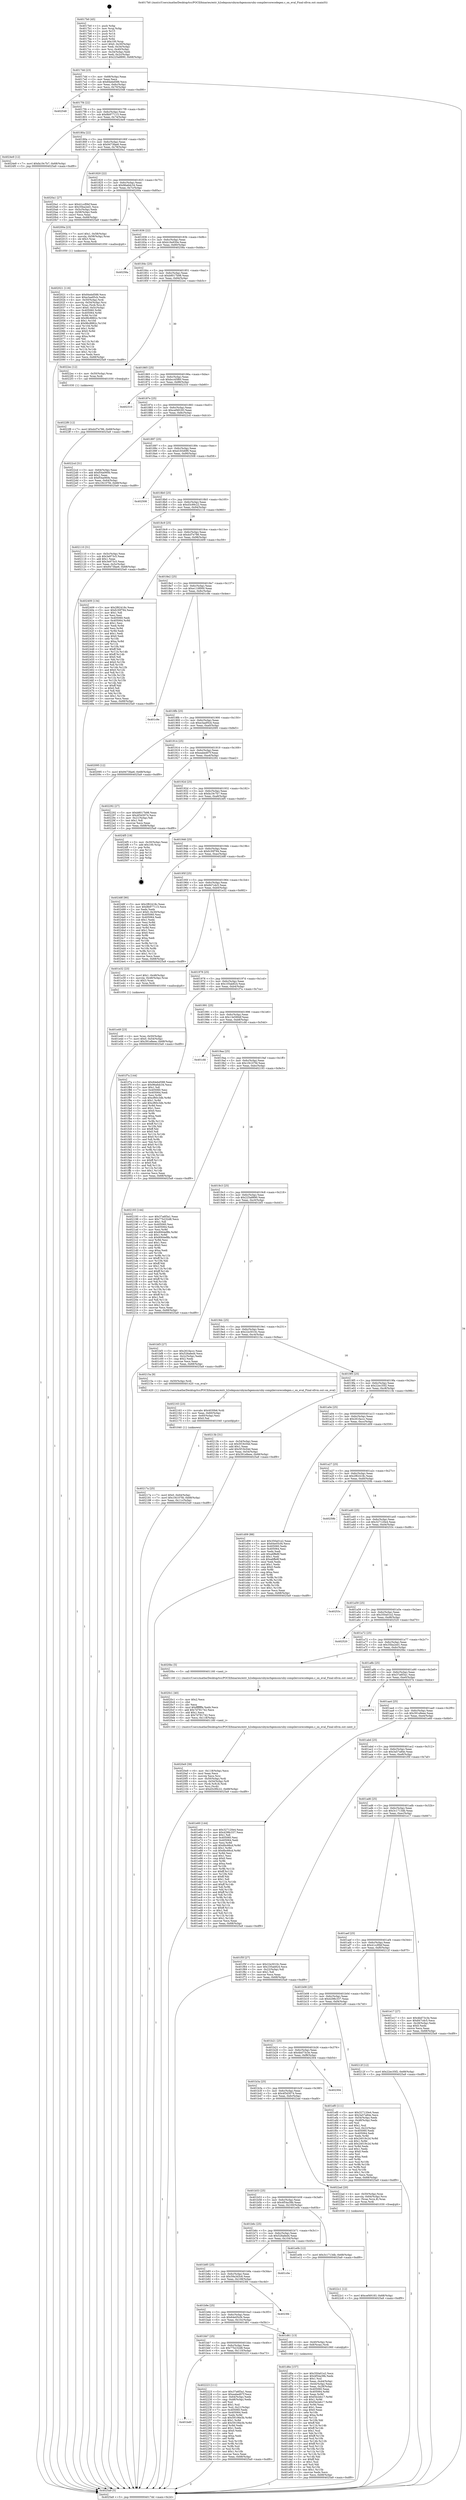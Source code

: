 digraph "0x4017b0" {
  label = "0x4017b0 (/mnt/c/Users/mathe/Desktop/tcc/POCII/binaries/extr_h2odepsmrubymrbgemsmruby-compilercorecodegen.c_on_eval_Final-ollvm.out::main(0))"
  labelloc = "t"
  node[shape=record]

  Entry [label="",width=0.3,height=0.3,shape=circle,fillcolor=black,style=filled]
  "0x4017dd" [label="{
     0x4017dd [23]\l
     | [instrs]\l
     &nbsp;&nbsp;0x4017dd \<+3\>: mov -0x68(%rbp),%eax\l
     &nbsp;&nbsp;0x4017e0 \<+2\>: mov %eax,%ecx\l
     &nbsp;&nbsp;0x4017e2 \<+6\>: sub $0x84ebd588,%ecx\l
     &nbsp;&nbsp;0x4017e8 \<+3\>: mov %eax,-0x6c(%rbp)\l
     &nbsp;&nbsp;0x4017eb \<+3\>: mov %ecx,-0x70(%rbp)\l
     &nbsp;&nbsp;0x4017ee \<+6\>: je 0000000000402548 \<main+0xd98\>\l
  }"]
  "0x402548" [label="{
     0x402548\l
  }", style=dashed]
  "0x4017f4" [label="{
     0x4017f4 [22]\l
     | [instrs]\l
     &nbsp;&nbsp;0x4017f4 \<+5\>: jmp 00000000004017f9 \<main+0x49\>\l
     &nbsp;&nbsp;0x4017f9 \<+3\>: mov -0x6c(%rbp),%eax\l
     &nbsp;&nbsp;0x4017fc \<+5\>: sub $0x8b977115,%eax\l
     &nbsp;&nbsp;0x401801 \<+3\>: mov %eax,-0x74(%rbp)\l
     &nbsp;&nbsp;0x401804 \<+6\>: je 00000000004024e9 \<main+0xd39\>\l
  }"]
  Exit [label="",width=0.3,height=0.3,shape=circle,fillcolor=black,style=filled,peripheries=2]
  "0x4024e9" [label="{
     0x4024e9 [12]\l
     | [instrs]\l
     &nbsp;&nbsp;0x4024e9 \<+7\>: movl $0xfa19c7b7,-0x68(%rbp)\l
     &nbsp;&nbsp;0x4024f0 \<+5\>: jmp 00000000004025a9 \<main+0xdf9\>\l
  }"]
  "0x40180a" [label="{
     0x40180a [22]\l
     | [instrs]\l
     &nbsp;&nbsp;0x40180a \<+5\>: jmp 000000000040180f \<main+0x5f\>\l
     &nbsp;&nbsp;0x40180f \<+3\>: mov -0x6c(%rbp),%eax\l
     &nbsp;&nbsp;0x401812 \<+5\>: sub $0x9473fae6,%eax\l
     &nbsp;&nbsp;0x401817 \<+3\>: mov %eax,-0x78(%rbp)\l
     &nbsp;&nbsp;0x40181a \<+6\>: je 00000000004020a1 \<main+0x8f1\>\l
  }"]
  "0x4022f8" [label="{
     0x4022f8 [12]\l
     | [instrs]\l
     &nbsp;&nbsp;0x4022f8 \<+7\>: movl $0xdcf7e786,-0x68(%rbp)\l
     &nbsp;&nbsp;0x4022ff \<+5\>: jmp 00000000004025a9 \<main+0xdf9\>\l
  }"]
  "0x4020a1" [label="{
     0x4020a1 [27]\l
     | [instrs]\l
     &nbsp;&nbsp;0x4020a1 \<+5\>: mov $0x41ccf0bf,%eax\l
     &nbsp;&nbsp;0x4020a6 \<+5\>: mov $0x35ba2ed1,%ecx\l
     &nbsp;&nbsp;0x4020ab \<+3\>: mov -0x5c(%rbp),%edx\l
     &nbsp;&nbsp;0x4020ae \<+3\>: cmp -0x58(%rbp),%edx\l
     &nbsp;&nbsp;0x4020b1 \<+3\>: cmovl %ecx,%eax\l
     &nbsp;&nbsp;0x4020b4 \<+3\>: mov %eax,-0x68(%rbp)\l
     &nbsp;&nbsp;0x4020b7 \<+5\>: jmp 00000000004025a9 \<main+0xdf9\>\l
  }"]
  "0x401820" [label="{
     0x401820 [22]\l
     | [instrs]\l
     &nbsp;&nbsp;0x401820 \<+5\>: jmp 0000000000401825 \<main+0x75\>\l
     &nbsp;&nbsp;0x401825 \<+3\>: mov -0x6c(%rbp),%eax\l
     &nbsp;&nbsp;0x401828 \<+5\>: sub $0x96a6dc34,%eax\l
     &nbsp;&nbsp;0x40182d \<+3\>: mov %eax,-0x7c(%rbp)\l
     &nbsp;&nbsp;0x401830 \<+6\>: je 000000000040200a \<main+0x85a\>\l
  }"]
  "0x4022c1" [label="{
     0x4022c1 [12]\l
     | [instrs]\l
     &nbsp;&nbsp;0x4022c1 \<+7\>: movl $0xcef49183,-0x68(%rbp)\l
     &nbsp;&nbsp;0x4022c8 \<+5\>: jmp 00000000004025a9 \<main+0xdf9\>\l
  }"]
  "0x40200a" [label="{
     0x40200a [23]\l
     | [instrs]\l
     &nbsp;&nbsp;0x40200a \<+7\>: movl $0x1,-0x58(%rbp)\l
     &nbsp;&nbsp;0x402011 \<+4\>: movslq -0x58(%rbp),%rax\l
     &nbsp;&nbsp;0x402015 \<+4\>: shl $0x3,%rax\l
     &nbsp;&nbsp;0x402019 \<+3\>: mov %rax,%rdi\l
     &nbsp;&nbsp;0x40201c \<+5\>: call 0000000000401050 \<malloc@plt\>\l
     | [calls]\l
     &nbsp;&nbsp;0x401050 \{1\} (unknown)\l
  }"]
  "0x401836" [label="{
     0x401836 [22]\l
     | [instrs]\l
     &nbsp;&nbsp;0x401836 \<+5\>: jmp 000000000040183b \<main+0x8b\>\l
     &nbsp;&nbsp;0x40183b \<+3\>: mov -0x6c(%rbp),%eax\l
     &nbsp;&nbsp;0x40183e \<+5\>: sub $0xb16e930e,%eax\l
     &nbsp;&nbsp;0x401843 \<+3\>: mov %eax,-0x80(%rbp)\l
     &nbsp;&nbsp;0x401846 \<+6\>: je 000000000040258a \<main+0xdda\>\l
  }"]
  "0x401bd0" [label="{
     0x401bd0\l
  }", style=dashed]
  "0x40258a" [label="{
     0x40258a\l
  }", style=dashed]
  "0x40184c" [label="{
     0x40184c [25]\l
     | [instrs]\l
     &nbsp;&nbsp;0x40184c \<+5\>: jmp 0000000000401851 \<main+0xa1\>\l
     &nbsp;&nbsp;0x401851 \<+3\>: mov -0x6c(%rbp),%eax\l
     &nbsp;&nbsp;0x401854 \<+5\>: sub $0xb8017b98,%eax\l
     &nbsp;&nbsp;0x401859 \<+6\>: mov %eax,-0x84(%rbp)\l
     &nbsp;&nbsp;0x40185f \<+6\>: je 00000000004022ec \<main+0xb3c\>\l
  }"]
  "0x402223" [label="{
     0x402223 [111]\l
     | [instrs]\l
     &nbsp;&nbsp;0x402223 \<+5\>: mov $0x37a6f3a1,%eax\l
     &nbsp;&nbsp;0x402228 \<+5\>: mov $0xeabed07f,%ecx\l
     &nbsp;&nbsp;0x40222d \<+3\>: mov -0x64(%rbp),%edx\l
     &nbsp;&nbsp;0x402230 \<+3\>: cmp -0x48(%rbp),%edx\l
     &nbsp;&nbsp;0x402233 \<+4\>: setl %sil\l
     &nbsp;&nbsp;0x402237 \<+4\>: and $0x1,%sil\l
     &nbsp;&nbsp;0x40223b \<+4\>: mov %sil,-0x21(%rbp)\l
     &nbsp;&nbsp;0x40223f \<+7\>: mov 0x405060,%edx\l
     &nbsp;&nbsp;0x402246 \<+7\>: mov 0x405064,%edi\l
     &nbsp;&nbsp;0x40224d \<+3\>: mov %edx,%r8d\l
     &nbsp;&nbsp;0x402250 \<+7\>: sub $0x59106e3b,%r8d\l
     &nbsp;&nbsp;0x402257 \<+4\>: sub $0x1,%r8d\l
     &nbsp;&nbsp;0x40225b \<+7\>: add $0x59106e3b,%r8d\l
     &nbsp;&nbsp;0x402262 \<+4\>: imul %r8d,%edx\l
     &nbsp;&nbsp;0x402266 \<+3\>: and $0x1,%edx\l
     &nbsp;&nbsp;0x402269 \<+3\>: cmp $0x0,%edx\l
     &nbsp;&nbsp;0x40226c \<+4\>: sete %sil\l
     &nbsp;&nbsp;0x402270 \<+3\>: cmp $0xa,%edi\l
     &nbsp;&nbsp;0x402273 \<+4\>: setl %r9b\l
     &nbsp;&nbsp;0x402277 \<+3\>: mov %sil,%r10b\l
     &nbsp;&nbsp;0x40227a \<+3\>: and %r9b,%r10b\l
     &nbsp;&nbsp;0x40227d \<+3\>: xor %r9b,%sil\l
     &nbsp;&nbsp;0x402280 \<+3\>: or %sil,%r10b\l
     &nbsp;&nbsp;0x402283 \<+4\>: test $0x1,%r10b\l
     &nbsp;&nbsp;0x402287 \<+3\>: cmovne %ecx,%eax\l
     &nbsp;&nbsp;0x40228a \<+3\>: mov %eax,-0x68(%rbp)\l
     &nbsp;&nbsp;0x40228d \<+5\>: jmp 00000000004025a9 \<main+0xdf9\>\l
  }"]
  "0x4022ec" [label="{
     0x4022ec [12]\l
     | [instrs]\l
     &nbsp;&nbsp;0x4022ec \<+4\>: mov -0x50(%rbp),%rax\l
     &nbsp;&nbsp;0x4022f0 \<+3\>: mov %rax,%rdi\l
     &nbsp;&nbsp;0x4022f3 \<+5\>: call 0000000000401030 \<free@plt\>\l
     | [calls]\l
     &nbsp;&nbsp;0x401030 \{1\} (unknown)\l
  }"]
  "0x401865" [label="{
     0x401865 [25]\l
     | [instrs]\l
     &nbsp;&nbsp;0x401865 \<+5\>: jmp 000000000040186a \<main+0xba\>\l
     &nbsp;&nbsp;0x40186a \<+3\>: mov -0x6c(%rbp),%eax\l
     &nbsp;&nbsp;0x40186d \<+5\>: sub $0xbcc45f60,%eax\l
     &nbsp;&nbsp;0x401872 \<+6\>: mov %eax,-0x88(%rbp)\l
     &nbsp;&nbsp;0x401878 \<+6\>: je 0000000000402310 \<main+0xb60\>\l
  }"]
  "0x40217a" [label="{
     0x40217a [25]\l
     | [instrs]\l
     &nbsp;&nbsp;0x40217a \<+7\>: movl $0x0,-0x64(%rbp)\l
     &nbsp;&nbsp;0x402181 \<+7\>: movl $0x1f4107fd,-0x68(%rbp)\l
     &nbsp;&nbsp;0x402188 \<+6\>: mov %eax,-0x11c(%rbp)\l
     &nbsp;&nbsp;0x40218e \<+5\>: jmp 00000000004025a9 \<main+0xdf9\>\l
  }"]
  "0x402310" [label="{
     0x402310\l
  }", style=dashed]
  "0x40187e" [label="{
     0x40187e [25]\l
     | [instrs]\l
     &nbsp;&nbsp;0x40187e \<+5\>: jmp 0000000000401883 \<main+0xd3\>\l
     &nbsp;&nbsp;0x401883 \<+3\>: mov -0x6c(%rbp),%eax\l
     &nbsp;&nbsp;0x401886 \<+5\>: sub $0xcef49183,%eax\l
     &nbsp;&nbsp;0x40188b \<+6\>: mov %eax,-0x8c(%rbp)\l
     &nbsp;&nbsp;0x401891 \<+6\>: je 00000000004022cd \<main+0xb1d\>\l
  }"]
  "0x402163" [label="{
     0x402163 [23]\l
     | [instrs]\l
     &nbsp;&nbsp;0x402163 \<+10\>: movabs $0x4030b6,%rdi\l
     &nbsp;&nbsp;0x40216d \<+3\>: mov %eax,-0x60(%rbp)\l
     &nbsp;&nbsp;0x402170 \<+3\>: mov -0x60(%rbp),%esi\l
     &nbsp;&nbsp;0x402173 \<+2\>: mov $0x0,%al\l
     &nbsp;&nbsp;0x402175 \<+5\>: call 0000000000401040 \<printf@plt\>\l
     | [calls]\l
     &nbsp;&nbsp;0x401040 \{1\} (unknown)\l
  }"]
  "0x4022cd" [label="{
     0x4022cd [31]\l
     | [instrs]\l
     &nbsp;&nbsp;0x4022cd \<+3\>: mov -0x64(%rbp),%eax\l
     &nbsp;&nbsp;0x4022d0 \<+5\>: add $0xf54a060b,%eax\l
     &nbsp;&nbsp;0x4022d5 \<+3\>: add $0x1,%eax\l
     &nbsp;&nbsp;0x4022d8 \<+5\>: sub $0xf54a060b,%eax\l
     &nbsp;&nbsp;0x4022dd \<+3\>: mov %eax,-0x64(%rbp)\l
     &nbsp;&nbsp;0x4022e0 \<+7\>: movl $0x1f4107fd,-0x68(%rbp)\l
     &nbsp;&nbsp;0x4022e7 \<+5\>: jmp 00000000004025a9 \<main+0xdf9\>\l
  }"]
  "0x401897" [label="{
     0x401897 [25]\l
     | [instrs]\l
     &nbsp;&nbsp;0x401897 \<+5\>: jmp 000000000040189c \<main+0xec\>\l
     &nbsp;&nbsp;0x40189c \<+3\>: mov -0x6c(%rbp),%eax\l
     &nbsp;&nbsp;0x40189f \<+5\>: sub $0xd183d0f0,%eax\l
     &nbsp;&nbsp;0x4018a4 \<+6\>: mov %eax,-0x90(%rbp)\l
     &nbsp;&nbsp;0x4018aa \<+6\>: je 0000000000402508 \<main+0xd58\>\l
  }"]
  "0x4020e9" [label="{
     0x4020e9 [39]\l
     | [instrs]\l
     &nbsp;&nbsp;0x4020e9 \<+6\>: mov -0x118(%rbp),%ecx\l
     &nbsp;&nbsp;0x4020ef \<+3\>: imul %eax,%ecx\l
     &nbsp;&nbsp;0x4020f2 \<+3\>: movslq %ecx,%rsi\l
     &nbsp;&nbsp;0x4020f5 \<+4\>: mov -0x50(%rbp),%rdi\l
     &nbsp;&nbsp;0x4020f9 \<+4\>: movslq -0x54(%rbp),%r8\l
     &nbsp;&nbsp;0x4020fd \<+4\>: mov (%rdi,%r8,8),%rdi\l
     &nbsp;&nbsp;0x402101 \<+3\>: mov %rsi,(%rdi)\l
     &nbsp;&nbsp;0x402104 \<+7\>: movl $0xd3c99c22,-0x68(%rbp)\l
     &nbsp;&nbsp;0x40210b \<+5\>: jmp 00000000004025a9 \<main+0xdf9\>\l
  }"]
  "0x402508" [label="{
     0x402508\l
  }", style=dashed]
  "0x4018b0" [label="{
     0x4018b0 [25]\l
     | [instrs]\l
     &nbsp;&nbsp;0x4018b0 \<+5\>: jmp 00000000004018b5 \<main+0x105\>\l
     &nbsp;&nbsp;0x4018b5 \<+3\>: mov -0x6c(%rbp),%eax\l
     &nbsp;&nbsp;0x4018b8 \<+5\>: sub $0xd3c99c22,%eax\l
     &nbsp;&nbsp;0x4018bd \<+6\>: mov %eax,-0x94(%rbp)\l
     &nbsp;&nbsp;0x4018c3 \<+6\>: je 0000000000402110 \<main+0x960\>\l
  }"]
  "0x4020c1" [label="{
     0x4020c1 [40]\l
     | [instrs]\l
     &nbsp;&nbsp;0x4020c1 \<+5\>: mov $0x2,%ecx\l
     &nbsp;&nbsp;0x4020c6 \<+1\>: cltd\l
     &nbsp;&nbsp;0x4020c7 \<+2\>: idiv %ecx\l
     &nbsp;&nbsp;0x4020c9 \<+6\>: imul $0xfffffffe,%edx,%ecx\l
     &nbsp;&nbsp;0x4020cf \<+6\>: add $0x7d781742,%ecx\l
     &nbsp;&nbsp;0x4020d5 \<+3\>: add $0x1,%ecx\l
     &nbsp;&nbsp;0x4020d8 \<+6\>: sub $0x7d781742,%ecx\l
     &nbsp;&nbsp;0x4020de \<+6\>: mov %ecx,-0x118(%rbp)\l
     &nbsp;&nbsp;0x4020e4 \<+5\>: call 0000000000401160 \<next_i\>\l
     | [calls]\l
     &nbsp;&nbsp;0x401160 \{1\} (/mnt/c/Users/mathe/Desktop/tcc/POCII/binaries/extr_h2odepsmrubymrbgemsmruby-compilercorecodegen.c_on_eval_Final-ollvm.out::next_i)\l
  }"]
  "0x402110" [label="{
     0x402110 [31]\l
     | [instrs]\l
     &nbsp;&nbsp;0x402110 \<+3\>: mov -0x5c(%rbp),%eax\l
     &nbsp;&nbsp;0x402113 \<+5\>: sub $0x3e973c5,%eax\l
     &nbsp;&nbsp;0x402118 \<+3\>: add $0x1,%eax\l
     &nbsp;&nbsp;0x40211b \<+5\>: add $0x3e973c5,%eax\l
     &nbsp;&nbsp;0x402120 \<+3\>: mov %eax,-0x5c(%rbp)\l
     &nbsp;&nbsp;0x402123 \<+7\>: movl $0x9473fae6,-0x68(%rbp)\l
     &nbsp;&nbsp;0x40212a \<+5\>: jmp 00000000004025a9 \<main+0xdf9\>\l
  }"]
  "0x4018c9" [label="{
     0x4018c9 [25]\l
     | [instrs]\l
     &nbsp;&nbsp;0x4018c9 \<+5\>: jmp 00000000004018ce \<main+0x11e\>\l
     &nbsp;&nbsp;0x4018ce \<+3\>: mov -0x6c(%rbp),%eax\l
     &nbsp;&nbsp;0x4018d1 \<+5\>: sub $0xdcf7e786,%eax\l
     &nbsp;&nbsp;0x4018d6 \<+6\>: mov %eax,-0x98(%rbp)\l
     &nbsp;&nbsp;0x4018dc \<+6\>: je 0000000000402409 \<main+0xc59\>\l
  }"]
  "0x402021" [label="{
     0x402021 [116]\l
     | [instrs]\l
     &nbsp;&nbsp;0x402021 \<+5\>: mov $0x84ebd588,%ecx\l
     &nbsp;&nbsp;0x402026 \<+5\>: mov $0xe3aa95cb,%edx\l
     &nbsp;&nbsp;0x40202b \<+4\>: mov -0x50(%rbp),%rdi\l
     &nbsp;&nbsp;0x40202f \<+4\>: movslq -0x54(%rbp),%rsi\l
     &nbsp;&nbsp;0x402033 \<+4\>: mov %rax,(%rdi,%rsi,8)\l
     &nbsp;&nbsp;0x402037 \<+7\>: movl $0x0,-0x5c(%rbp)\l
     &nbsp;&nbsp;0x40203e \<+8\>: mov 0x405060,%r8d\l
     &nbsp;&nbsp;0x402046 \<+8\>: mov 0x405064,%r9d\l
     &nbsp;&nbsp;0x40204e \<+3\>: mov %r8d,%r10d\l
     &nbsp;&nbsp;0x402051 \<+7\>: add $0x96c8882c,%r10d\l
     &nbsp;&nbsp;0x402058 \<+4\>: sub $0x1,%r10d\l
     &nbsp;&nbsp;0x40205c \<+7\>: sub $0x96c8882c,%r10d\l
     &nbsp;&nbsp;0x402063 \<+4\>: imul %r10d,%r8d\l
     &nbsp;&nbsp;0x402067 \<+4\>: and $0x1,%r8d\l
     &nbsp;&nbsp;0x40206b \<+4\>: cmp $0x0,%r8d\l
     &nbsp;&nbsp;0x40206f \<+4\>: sete %r11b\l
     &nbsp;&nbsp;0x402073 \<+4\>: cmp $0xa,%r9d\l
     &nbsp;&nbsp;0x402077 \<+3\>: setl %bl\l
     &nbsp;&nbsp;0x40207a \<+3\>: mov %r11b,%r14b\l
     &nbsp;&nbsp;0x40207d \<+3\>: and %bl,%r14b\l
     &nbsp;&nbsp;0x402080 \<+3\>: xor %bl,%r11b\l
     &nbsp;&nbsp;0x402083 \<+3\>: or %r11b,%r14b\l
     &nbsp;&nbsp;0x402086 \<+4\>: test $0x1,%r14b\l
     &nbsp;&nbsp;0x40208a \<+3\>: cmovne %edx,%ecx\l
     &nbsp;&nbsp;0x40208d \<+3\>: mov %ecx,-0x68(%rbp)\l
     &nbsp;&nbsp;0x402090 \<+5\>: jmp 00000000004025a9 \<main+0xdf9\>\l
  }"]
  "0x402409" [label="{
     0x402409 [134]\l
     | [instrs]\l
     &nbsp;&nbsp;0x402409 \<+5\>: mov $0x2f62418c,%eax\l
     &nbsp;&nbsp;0x40240e \<+5\>: mov $0xfc30f784,%ecx\l
     &nbsp;&nbsp;0x402413 \<+2\>: mov $0x1,%dl\l
     &nbsp;&nbsp;0x402415 \<+2\>: xor %esi,%esi\l
     &nbsp;&nbsp;0x402417 \<+7\>: mov 0x405060,%edi\l
     &nbsp;&nbsp;0x40241e \<+8\>: mov 0x405064,%r8d\l
     &nbsp;&nbsp;0x402426 \<+3\>: sub $0x1,%esi\l
     &nbsp;&nbsp;0x402429 \<+3\>: mov %edi,%r9d\l
     &nbsp;&nbsp;0x40242c \<+3\>: add %esi,%r9d\l
     &nbsp;&nbsp;0x40242f \<+4\>: imul %r9d,%edi\l
     &nbsp;&nbsp;0x402433 \<+3\>: and $0x1,%edi\l
     &nbsp;&nbsp;0x402436 \<+3\>: cmp $0x0,%edi\l
     &nbsp;&nbsp;0x402439 \<+4\>: sete %r10b\l
     &nbsp;&nbsp;0x40243d \<+4\>: cmp $0xa,%r8d\l
     &nbsp;&nbsp;0x402441 \<+4\>: setl %r11b\l
     &nbsp;&nbsp;0x402445 \<+3\>: mov %r10b,%bl\l
     &nbsp;&nbsp;0x402448 \<+3\>: xor $0xff,%bl\l
     &nbsp;&nbsp;0x40244b \<+3\>: mov %r11b,%r14b\l
     &nbsp;&nbsp;0x40244e \<+4\>: xor $0xff,%r14b\l
     &nbsp;&nbsp;0x402452 \<+3\>: xor $0x0,%dl\l
     &nbsp;&nbsp;0x402455 \<+3\>: mov %bl,%r15b\l
     &nbsp;&nbsp;0x402458 \<+4\>: and $0x0,%r15b\l
     &nbsp;&nbsp;0x40245c \<+3\>: and %dl,%r10b\l
     &nbsp;&nbsp;0x40245f \<+3\>: mov %r14b,%r12b\l
     &nbsp;&nbsp;0x402462 \<+4\>: and $0x0,%r12b\l
     &nbsp;&nbsp;0x402466 \<+3\>: and %dl,%r11b\l
     &nbsp;&nbsp;0x402469 \<+3\>: or %r10b,%r15b\l
     &nbsp;&nbsp;0x40246c \<+3\>: or %r11b,%r12b\l
     &nbsp;&nbsp;0x40246f \<+3\>: xor %r12b,%r15b\l
     &nbsp;&nbsp;0x402472 \<+3\>: or %r14b,%bl\l
     &nbsp;&nbsp;0x402475 \<+3\>: xor $0xff,%bl\l
     &nbsp;&nbsp;0x402478 \<+3\>: or $0x0,%dl\l
     &nbsp;&nbsp;0x40247b \<+2\>: and %dl,%bl\l
     &nbsp;&nbsp;0x40247d \<+3\>: or %bl,%r15b\l
     &nbsp;&nbsp;0x402480 \<+4\>: test $0x1,%r15b\l
     &nbsp;&nbsp;0x402484 \<+3\>: cmovne %ecx,%eax\l
     &nbsp;&nbsp;0x402487 \<+3\>: mov %eax,-0x68(%rbp)\l
     &nbsp;&nbsp;0x40248a \<+5\>: jmp 00000000004025a9 \<main+0xdf9\>\l
  }"]
  "0x4018e2" [label="{
     0x4018e2 [25]\l
     | [instrs]\l
     &nbsp;&nbsp;0x4018e2 \<+5\>: jmp 00000000004018e7 \<main+0x137\>\l
     &nbsp;&nbsp;0x4018e7 \<+3\>: mov -0x6c(%rbp),%eax\l
     &nbsp;&nbsp;0x4018ea \<+5\>: sub $0xe110f000,%eax\l
     &nbsp;&nbsp;0x4018ef \<+6\>: mov %eax,-0x9c(%rbp)\l
     &nbsp;&nbsp;0x4018f5 \<+6\>: je 0000000000401c9e \<main+0x4ee\>\l
  }"]
  "0x401e49" [label="{
     0x401e49 [23]\l
     | [instrs]\l
     &nbsp;&nbsp;0x401e49 \<+4\>: mov %rax,-0x50(%rbp)\l
     &nbsp;&nbsp;0x401e4d \<+7\>: movl $0x0,-0x54(%rbp)\l
     &nbsp;&nbsp;0x401e54 \<+7\>: movl $0x391e8eee,-0x68(%rbp)\l
     &nbsp;&nbsp;0x401e5b \<+5\>: jmp 00000000004025a9 \<main+0xdf9\>\l
  }"]
  "0x401c9e" [label="{
     0x401c9e\l
  }", style=dashed]
  "0x4018fb" [label="{
     0x4018fb [25]\l
     | [instrs]\l
     &nbsp;&nbsp;0x4018fb \<+5\>: jmp 0000000000401900 \<main+0x150\>\l
     &nbsp;&nbsp;0x401900 \<+3\>: mov -0x6c(%rbp),%eax\l
     &nbsp;&nbsp;0x401903 \<+5\>: sub $0xe3aa95cb,%eax\l
     &nbsp;&nbsp;0x401908 \<+6\>: mov %eax,-0xa0(%rbp)\l
     &nbsp;&nbsp;0x40190e \<+6\>: je 0000000000402095 \<main+0x8e5\>\l
  }"]
  "0x401d6e" [label="{
     0x401d6e [157]\l
     | [instrs]\l
     &nbsp;&nbsp;0x401d6e \<+5\>: mov $0x350a01e2,%ecx\l
     &nbsp;&nbsp;0x401d73 \<+5\>: mov $0x4f54a39b,%edx\l
     &nbsp;&nbsp;0x401d78 \<+3\>: mov $0x1,%sil\l
     &nbsp;&nbsp;0x401d7b \<+3\>: mov %eax,-0x44(%rbp)\l
     &nbsp;&nbsp;0x401d7e \<+3\>: mov -0x44(%rbp),%eax\l
     &nbsp;&nbsp;0x401d81 \<+3\>: mov %eax,-0x28(%rbp)\l
     &nbsp;&nbsp;0x401d84 \<+7\>: mov 0x405060,%eax\l
     &nbsp;&nbsp;0x401d8b \<+8\>: mov 0x405064,%r8d\l
     &nbsp;&nbsp;0x401d93 \<+3\>: mov %eax,%r9d\l
     &nbsp;&nbsp;0x401d96 \<+7\>: add $0xf3e2eb17,%r9d\l
     &nbsp;&nbsp;0x401d9d \<+4\>: sub $0x1,%r9d\l
     &nbsp;&nbsp;0x401da1 \<+7\>: sub $0xf3e2eb17,%r9d\l
     &nbsp;&nbsp;0x401da8 \<+4\>: imul %r9d,%eax\l
     &nbsp;&nbsp;0x401dac \<+3\>: and $0x1,%eax\l
     &nbsp;&nbsp;0x401daf \<+3\>: cmp $0x0,%eax\l
     &nbsp;&nbsp;0x401db2 \<+4\>: sete %r10b\l
     &nbsp;&nbsp;0x401db6 \<+4\>: cmp $0xa,%r8d\l
     &nbsp;&nbsp;0x401dba \<+4\>: setl %r11b\l
     &nbsp;&nbsp;0x401dbe \<+3\>: mov %r10b,%bl\l
     &nbsp;&nbsp;0x401dc1 \<+3\>: xor $0xff,%bl\l
     &nbsp;&nbsp;0x401dc4 \<+3\>: mov %r11b,%r14b\l
     &nbsp;&nbsp;0x401dc7 \<+4\>: xor $0xff,%r14b\l
     &nbsp;&nbsp;0x401dcb \<+4\>: xor $0x1,%sil\l
     &nbsp;&nbsp;0x401dcf \<+3\>: mov %bl,%r15b\l
     &nbsp;&nbsp;0x401dd2 \<+4\>: and $0xff,%r15b\l
     &nbsp;&nbsp;0x401dd6 \<+3\>: and %sil,%r10b\l
     &nbsp;&nbsp;0x401dd9 \<+3\>: mov %r14b,%r12b\l
     &nbsp;&nbsp;0x401ddc \<+4\>: and $0xff,%r12b\l
     &nbsp;&nbsp;0x401de0 \<+3\>: and %sil,%r11b\l
     &nbsp;&nbsp;0x401de3 \<+3\>: or %r10b,%r15b\l
     &nbsp;&nbsp;0x401de6 \<+3\>: or %r11b,%r12b\l
     &nbsp;&nbsp;0x401de9 \<+3\>: xor %r12b,%r15b\l
     &nbsp;&nbsp;0x401dec \<+3\>: or %r14b,%bl\l
     &nbsp;&nbsp;0x401def \<+3\>: xor $0xff,%bl\l
     &nbsp;&nbsp;0x401df2 \<+4\>: or $0x1,%sil\l
     &nbsp;&nbsp;0x401df6 \<+3\>: and %sil,%bl\l
     &nbsp;&nbsp;0x401df9 \<+3\>: or %bl,%r15b\l
     &nbsp;&nbsp;0x401dfc \<+4\>: test $0x1,%r15b\l
     &nbsp;&nbsp;0x401e00 \<+3\>: cmovne %edx,%ecx\l
     &nbsp;&nbsp;0x401e03 \<+3\>: mov %ecx,-0x68(%rbp)\l
     &nbsp;&nbsp;0x401e06 \<+5\>: jmp 00000000004025a9 \<main+0xdf9\>\l
  }"]
  "0x402095" [label="{
     0x402095 [12]\l
     | [instrs]\l
     &nbsp;&nbsp;0x402095 \<+7\>: movl $0x9473fae6,-0x68(%rbp)\l
     &nbsp;&nbsp;0x40209c \<+5\>: jmp 00000000004025a9 \<main+0xdf9\>\l
  }"]
  "0x401914" [label="{
     0x401914 [25]\l
     | [instrs]\l
     &nbsp;&nbsp;0x401914 \<+5\>: jmp 0000000000401919 \<main+0x169\>\l
     &nbsp;&nbsp;0x401919 \<+3\>: mov -0x6c(%rbp),%eax\l
     &nbsp;&nbsp;0x40191c \<+5\>: sub $0xeabed07f,%eax\l
     &nbsp;&nbsp;0x401921 \<+6\>: mov %eax,-0xa4(%rbp)\l
     &nbsp;&nbsp;0x401927 \<+6\>: je 0000000000402292 \<main+0xae2\>\l
  }"]
  "0x401bb7" [label="{
     0x401bb7 [25]\l
     | [instrs]\l
     &nbsp;&nbsp;0x401bb7 \<+5\>: jmp 0000000000401bbc \<main+0x40c\>\l
     &nbsp;&nbsp;0x401bbc \<+3\>: mov -0x6c(%rbp),%eax\l
     &nbsp;&nbsp;0x401bbf \<+5\>: sub $0x77b232d8,%eax\l
     &nbsp;&nbsp;0x401bc4 \<+6\>: mov %eax,-0x110(%rbp)\l
     &nbsp;&nbsp;0x401bca \<+6\>: je 0000000000402223 \<main+0xa73\>\l
  }"]
  "0x402292" [label="{
     0x402292 [27]\l
     | [instrs]\l
     &nbsp;&nbsp;0x402292 \<+5\>: mov $0xb8017b98,%eax\l
     &nbsp;&nbsp;0x402297 \<+5\>: mov $0x4f3d3074,%ecx\l
     &nbsp;&nbsp;0x40229c \<+3\>: mov -0x21(%rbp),%dl\l
     &nbsp;&nbsp;0x40229f \<+3\>: test $0x1,%dl\l
     &nbsp;&nbsp;0x4022a2 \<+3\>: cmovne %ecx,%eax\l
     &nbsp;&nbsp;0x4022a5 \<+3\>: mov %eax,-0x68(%rbp)\l
     &nbsp;&nbsp;0x4022a8 \<+5\>: jmp 00000000004025a9 \<main+0xdf9\>\l
  }"]
  "0x40192d" [label="{
     0x40192d [25]\l
     | [instrs]\l
     &nbsp;&nbsp;0x40192d \<+5\>: jmp 0000000000401932 \<main+0x182\>\l
     &nbsp;&nbsp;0x401932 \<+3\>: mov -0x6c(%rbp),%eax\l
     &nbsp;&nbsp;0x401935 \<+5\>: sub $0xfa19c7b7,%eax\l
     &nbsp;&nbsp;0x40193a \<+6\>: mov %eax,-0xa8(%rbp)\l
     &nbsp;&nbsp;0x401940 \<+6\>: je 00000000004024f5 \<main+0xd45\>\l
  }"]
  "0x401d61" [label="{
     0x401d61 [13]\l
     | [instrs]\l
     &nbsp;&nbsp;0x401d61 \<+4\>: mov -0x40(%rbp),%rax\l
     &nbsp;&nbsp;0x401d65 \<+4\>: mov 0x8(%rax),%rdi\l
     &nbsp;&nbsp;0x401d69 \<+5\>: call 0000000000401060 \<atoi@plt\>\l
     | [calls]\l
     &nbsp;&nbsp;0x401060 \{1\} (unknown)\l
  }"]
  "0x4024f5" [label="{
     0x4024f5 [19]\l
     | [instrs]\l
     &nbsp;&nbsp;0x4024f5 \<+3\>: mov -0x30(%rbp),%eax\l
     &nbsp;&nbsp;0x4024f8 \<+7\>: add $0x100,%rsp\l
     &nbsp;&nbsp;0x4024ff \<+1\>: pop %rbx\l
     &nbsp;&nbsp;0x402500 \<+2\>: pop %r12\l
     &nbsp;&nbsp;0x402502 \<+2\>: pop %r14\l
     &nbsp;&nbsp;0x402504 \<+2\>: pop %r15\l
     &nbsp;&nbsp;0x402506 \<+1\>: pop %rbp\l
     &nbsp;&nbsp;0x402507 \<+1\>: ret\l
  }"]
  "0x401946" [label="{
     0x401946 [25]\l
     | [instrs]\l
     &nbsp;&nbsp;0x401946 \<+5\>: jmp 000000000040194b \<main+0x19b\>\l
     &nbsp;&nbsp;0x40194b \<+3\>: mov -0x6c(%rbp),%eax\l
     &nbsp;&nbsp;0x40194e \<+5\>: sub $0xfc30f784,%eax\l
     &nbsp;&nbsp;0x401953 \<+6\>: mov %eax,-0xac(%rbp)\l
     &nbsp;&nbsp;0x401959 \<+6\>: je 000000000040248f \<main+0xcdf\>\l
  }"]
  "0x401b9e" [label="{
     0x401b9e [25]\l
     | [instrs]\l
     &nbsp;&nbsp;0x401b9e \<+5\>: jmp 0000000000401ba3 \<main+0x3f3\>\l
     &nbsp;&nbsp;0x401ba3 \<+3\>: mov -0x6c(%rbp),%eax\l
     &nbsp;&nbsp;0x401ba6 \<+5\>: sub $0x64e05cf4,%eax\l
     &nbsp;&nbsp;0x401bab \<+6\>: mov %eax,-0x10c(%rbp)\l
     &nbsp;&nbsp;0x401bb1 \<+6\>: je 0000000000401d61 \<main+0x5b1\>\l
  }"]
  "0x40248f" [label="{
     0x40248f [90]\l
     | [instrs]\l
     &nbsp;&nbsp;0x40248f \<+5\>: mov $0x2f62418c,%eax\l
     &nbsp;&nbsp;0x402494 \<+5\>: mov $0x8b977115,%ecx\l
     &nbsp;&nbsp;0x402499 \<+2\>: xor %edx,%edx\l
     &nbsp;&nbsp;0x40249b \<+7\>: movl $0x0,-0x30(%rbp)\l
     &nbsp;&nbsp;0x4024a2 \<+7\>: mov 0x405060,%esi\l
     &nbsp;&nbsp;0x4024a9 \<+7\>: mov 0x405064,%edi\l
     &nbsp;&nbsp;0x4024b0 \<+3\>: sub $0x1,%edx\l
     &nbsp;&nbsp;0x4024b3 \<+3\>: mov %esi,%r8d\l
     &nbsp;&nbsp;0x4024b6 \<+3\>: add %edx,%r8d\l
     &nbsp;&nbsp;0x4024b9 \<+4\>: imul %r8d,%esi\l
     &nbsp;&nbsp;0x4024bd \<+3\>: and $0x1,%esi\l
     &nbsp;&nbsp;0x4024c0 \<+3\>: cmp $0x0,%esi\l
     &nbsp;&nbsp;0x4024c3 \<+4\>: sete %r9b\l
     &nbsp;&nbsp;0x4024c7 \<+3\>: cmp $0xa,%edi\l
     &nbsp;&nbsp;0x4024ca \<+4\>: setl %r10b\l
     &nbsp;&nbsp;0x4024ce \<+3\>: mov %r9b,%r11b\l
     &nbsp;&nbsp;0x4024d1 \<+3\>: and %r10b,%r11b\l
     &nbsp;&nbsp;0x4024d4 \<+3\>: xor %r10b,%r9b\l
     &nbsp;&nbsp;0x4024d7 \<+3\>: or %r9b,%r11b\l
     &nbsp;&nbsp;0x4024da \<+4\>: test $0x1,%r11b\l
     &nbsp;&nbsp;0x4024de \<+3\>: cmovne %ecx,%eax\l
     &nbsp;&nbsp;0x4024e1 \<+3\>: mov %eax,-0x68(%rbp)\l
     &nbsp;&nbsp;0x4024e4 \<+5\>: jmp 00000000004025a9 \<main+0xdf9\>\l
  }"]
  "0x40195f" [label="{
     0x40195f [25]\l
     | [instrs]\l
     &nbsp;&nbsp;0x40195f \<+5\>: jmp 0000000000401964 \<main+0x1b4\>\l
     &nbsp;&nbsp;0x401964 \<+3\>: mov -0x6c(%rbp),%eax\l
     &nbsp;&nbsp;0x401967 \<+5\>: sub $0x847cdc5,%eax\l
     &nbsp;&nbsp;0x40196c \<+6\>: mov %eax,-0xb0(%rbp)\l
     &nbsp;&nbsp;0x401972 \<+6\>: je 0000000000401e32 \<main+0x682\>\l
  }"]
  "0x4023fd" [label="{
     0x4023fd\l
  }", style=dashed]
  "0x401e32" [label="{
     0x401e32 [23]\l
     | [instrs]\l
     &nbsp;&nbsp;0x401e32 \<+7\>: movl $0x1,-0x48(%rbp)\l
     &nbsp;&nbsp;0x401e39 \<+4\>: movslq -0x48(%rbp),%rax\l
     &nbsp;&nbsp;0x401e3d \<+4\>: shl $0x3,%rax\l
     &nbsp;&nbsp;0x401e41 \<+3\>: mov %rax,%rdi\l
     &nbsp;&nbsp;0x401e44 \<+5\>: call 0000000000401050 \<malloc@plt\>\l
     | [calls]\l
     &nbsp;&nbsp;0x401050 \{1\} (unknown)\l
  }"]
  "0x401978" [label="{
     0x401978 [25]\l
     | [instrs]\l
     &nbsp;&nbsp;0x401978 \<+5\>: jmp 000000000040197d \<main+0x1cd\>\l
     &nbsp;&nbsp;0x40197d \<+3\>: mov -0x6c(%rbp),%eax\l
     &nbsp;&nbsp;0x401980 \<+5\>: sub $0x105ab824,%eax\l
     &nbsp;&nbsp;0x401985 \<+6\>: mov %eax,-0xb4(%rbp)\l
     &nbsp;&nbsp;0x40198b \<+6\>: je 0000000000401f7a \<main+0x7ca\>\l
  }"]
  "0x401b85" [label="{
     0x401b85 [25]\l
     | [instrs]\l
     &nbsp;&nbsp;0x401b85 \<+5\>: jmp 0000000000401b8a \<main+0x3da\>\l
     &nbsp;&nbsp;0x401b8a \<+3\>: mov -0x6c(%rbp),%eax\l
     &nbsp;&nbsp;0x401b8d \<+5\>: sub $0x59a3d3c6,%eax\l
     &nbsp;&nbsp;0x401b92 \<+6\>: mov %eax,-0x108(%rbp)\l
     &nbsp;&nbsp;0x401b98 \<+6\>: je 00000000004023fd \<main+0xc4d\>\l
  }"]
  "0x401f7a" [label="{
     0x401f7a [144]\l
     | [instrs]\l
     &nbsp;&nbsp;0x401f7a \<+5\>: mov $0x84ebd588,%eax\l
     &nbsp;&nbsp;0x401f7f \<+5\>: mov $0x96a6dc34,%ecx\l
     &nbsp;&nbsp;0x401f84 \<+2\>: mov $0x1,%dl\l
     &nbsp;&nbsp;0x401f86 \<+7\>: mov 0x405060,%esi\l
     &nbsp;&nbsp;0x401f8d \<+7\>: mov 0x405064,%edi\l
     &nbsp;&nbsp;0x401f94 \<+3\>: mov %esi,%r8d\l
     &nbsp;&nbsp;0x401f97 \<+7\>: sub $0xcf60c3db,%r8d\l
     &nbsp;&nbsp;0x401f9e \<+4\>: sub $0x1,%r8d\l
     &nbsp;&nbsp;0x401fa2 \<+7\>: add $0xcf60c3db,%r8d\l
     &nbsp;&nbsp;0x401fa9 \<+4\>: imul %r8d,%esi\l
     &nbsp;&nbsp;0x401fad \<+3\>: and $0x1,%esi\l
     &nbsp;&nbsp;0x401fb0 \<+3\>: cmp $0x0,%esi\l
     &nbsp;&nbsp;0x401fb3 \<+4\>: sete %r9b\l
     &nbsp;&nbsp;0x401fb7 \<+3\>: cmp $0xa,%edi\l
     &nbsp;&nbsp;0x401fba \<+4\>: setl %r10b\l
     &nbsp;&nbsp;0x401fbe \<+3\>: mov %r9b,%r11b\l
     &nbsp;&nbsp;0x401fc1 \<+4\>: xor $0xff,%r11b\l
     &nbsp;&nbsp;0x401fc5 \<+3\>: mov %r10b,%bl\l
     &nbsp;&nbsp;0x401fc8 \<+3\>: xor $0xff,%bl\l
     &nbsp;&nbsp;0x401fcb \<+3\>: xor $0x0,%dl\l
     &nbsp;&nbsp;0x401fce \<+3\>: mov %r11b,%r14b\l
     &nbsp;&nbsp;0x401fd1 \<+4\>: and $0x0,%r14b\l
     &nbsp;&nbsp;0x401fd5 \<+3\>: and %dl,%r9b\l
     &nbsp;&nbsp;0x401fd8 \<+3\>: mov %bl,%r15b\l
     &nbsp;&nbsp;0x401fdb \<+4\>: and $0x0,%r15b\l
     &nbsp;&nbsp;0x401fdf \<+3\>: and %dl,%r10b\l
     &nbsp;&nbsp;0x401fe2 \<+3\>: or %r9b,%r14b\l
     &nbsp;&nbsp;0x401fe5 \<+3\>: or %r10b,%r15b\l
     &nbsp;&nbsp;0x401fe8 \<+3\>: xor %r15b,%r14b\l
     &nbsp;&nbsp;0x401feb \<+3\>: or %bl,%r11b\l
     &nbsp;&nbsp;0x401fee \<+4\>: xor $0xff,%r11b\l
     &nbsp;&nbsp;0x401ff2 \<+3\>: or $0x0,%dl\l
     &nbsp;&nbsp;0x401ff5 \<+3\>: and %dl,%r11b\l
     &nbsp;&nbsp;0x401ff8 \<+3\>: or %r11b,%r14b\l
     &nbsp;&nbsp;0x401ffb \<+4\>: test $0x1,%r14b\l
     &nbsp;&nbsp;0x401fff \<+3\>: cmovne %ecx,%eax\l
     &nbsp;&nbsp;0x402002 \<+3\>: mov %eax,-0x68(%rbp)\l
     &nbsp;&nbsp;0x402005 \<+5\>: jmp 00000000004025a9 \<main+0xdf9\>\l
  }"]
  "0x401991" [label="{
     0x401991 [25]\l
     | [instrs]\l
     &nbsp;&nbsp;0x401991 \<+5\>: jmp 0000000000401996 \<main+0x1e6\>\l
     &nbsp;&nbsp;0x401996 \<+3\>: mov -0x6c(%rbp),%eax\l
     &nbsp;&nbsp;0x401999 \<+5\>: sub $0x13e590df,%eax\l
     &nbsp;&nbsp;0x40199e \<+6\>: mov %eax,-0xb8(%rbp)\l
     &nbsp;&nbsp;0x4019a4 \<+6\>: je 0000000000401cfd \<main+0x54d\>\l
  }"]
  "0x401c0e" [label="{
     0x401c0e\l
  }", style=dashed]
  "0x401cfd" [label="{
     0x401cfd\l
  }", style=dashed]
  "0x4019aa" [label="{
     0x4019aa [25]\l
     | [instrs]\l
     &nbsp;&nbsp;0x4019aa \<+5\>: jmp 00000000004019af \<main+0x1ff\>\l
     &nbsp;&nbsp;0x4019af \<+3\>: mov -0x6c(%rbp),%eax\l
     &nbsp;&nbsp;0x4019b2 \<+5\>: sub $0x1f4107fd,%eax\l
     &nbsp;&nbsp;0x4019b7 \<+6\>: mov %eax,-0xbc(%rbp)\l
     &nbsp;&nbsp;0x4019bd \<+6\>: je 0000000000402193 \<main+0x9e3\>\l
  }"]
  "0x401b6c" [label="{
     0x401b6c [25]\l
     | [instrs]\l
     &nbsp;&nbsp;0x401b6c \<+5\>: jmp 0000000000401b71 \<main+0x3c1\>\l
     &nbsp;&nbsp;0x401b71 \<+3\>: mov -0x6c(%rbp),%eax\l
     &nbsp;&nbsp;0x401b74 \<+5\>: sub $0x526afed4,%eax\l
     &nbsp;&nbsp;0x401b79 \<+6\>: mov %eax,-0x104(%rbp)\l
     &nbsp;&nbsp;0x401b7f \<+6\>: je 0000000000401c0e \<main+0x45e\>\l
  }"]
  "0x402193" [label="{
     0x402193 [144]\l
     | [instrs]\l
     &nbsp;&nbsp;0x402193 \<+5\>: mov $0x37a6f3a1,%eax\l
     &nbsp;&nbsp;0x402198 \<+5\>: mov $0x77b232d8,%ecx\l
     &nbsp;&nbsp;0x40219d \<+2\>: mov $0x1,%dl\l
     &nbsp;&nbsp;0x40219f \<+7\>: mov 0x405060,%esi\l
     &nbsp;&nbsp;0x4021a6 \<+7\>: mov 0x405064,%edi\l
     &nbsp;&nbsp;0x4021ad \<+3\>: mov %esi,%r8d\l
     &nbsp;&nbsp;0x4021b0 \<+7\>: add $0x8064ef8b,%r8d\l
     &nbsp;&nbsp;0x4021b7 \<+4\>: sub $0x1,%r8d\l
     &nbsp;&nbsp;0x4021bb \<+7\>: sub $0x8064ef8b,%r8d\l
     &nbsp;&nbsp;0x4021c2 \<+4\>: imul %r8d,%esi\l
     &nbsp;&nbsp;0x4021c6 \<+3\>: and $0x1,%esi\l
     &nbsp;&nbsp;0x4021c9 \<+3\>: cmp $0x0,%esi\l
     &nbsp;&nbsp;0x4021cc \<+4\>: sete %r9b\l
     &nbsp;&nbsp;0x4021d0 \<+3\>: cmp $0xa,%edi\l
     &nbsp;&nbsp;0x4021d3 \<+4\>: setl %r10b\l
     &nbsp;&nbsp;0x4021d7 \<+3\>: mov %r9b,%r11b\l
     &nbsp;&nbsp;0x4021da \<+4\>: xor $0xff,%r11b\l
     &nbsp;&nbsp;0x4021de \<+3\>: mov %r10b,%bl\l
     &nbsp;&nbsp;0x4021e1 \<+3\>: xor $0xff,%bl\l
     &nbsp;&nbsp;0x4021e4 \<+3\>: xor $0x1,%dl\l
     &nbsp;&nbsp;0x4021e7 \<+3\>: mov %r11b,%r14b\l
     &nbsp;&nbsp;0x4021ea \<+4\>: and $0xff,%r14b\l
     &nbsp;&nbsp;0x4021ee \<+3\>: and %dl,%r9b\l
     &nbsp;&nbsp;0x4021f1 \<+3\>: mov %bl,%r15b\l
     &nbsp;&nbsp;0x4021f4 \<+4\>: and $0xff,%r15b\l
     &nbsp;&nbsp;0x4021f8 \<+3\>: and %dl,%r10b\l
     &nbsp;&nbsp;0x4021fb \<+3\>: or %r9b,%r14b\l
     &nbsp;&nbsp;0x4021fe \<+3\>: or %r10b,%r15b\l
     &nbsp;&nbsp;0x402201 \<+3\>: xor %r15b,%r14b\l
     &nbsp;&nbsp;0x402204 \<+3\>: or %bl,%r11b\l
     &nbsp;&nbsp;0x402207 \<+4\>: xor $0xff,%r11b\l
     &nbsp;&nbsp;0x40220b \<+3\>: or $0x1,%dl\l
     &nbsp;&nbsp;0x40220e \<+3\>: and %dl,%r11b\l
     &nbsp;&nbsp;0x402211 \<+3\>: or %r11b,%r14b\l
     &nbsp;&nbsp;0x402214 \<+4\>: test $0x1,%r14b\l
     &nbsp;&nbsp;0x402218 \<+3\>: cmovne %ecx,%eax\l
     &nbsp;&nbsp;0x40221b \<+3\>: mov %eax,-0x68(%rbp)\l
     &nbsp;&nbsp;0x40221e \<+5\>: jmp 00000000004025a9 \<main+0xdf9\>\l
  }"]
  "0x4019c3" [label="{
     0x4019c3 [25]\l
     | [instrs]\l
     &nbsp;&nbsp;0x4019c3 \<+5\>: jmp 00000000004019c8 \<main+0x218\>\l
     &nbsp;&nbsp;0x4019c8 \<+3\>: mov -0x6c(%rbp),%eax\l
     &nbsp;&nbsp;0x4019cb \<+5\>: sub $0x225a8890,%eax\l
     &nbsp;&nbsp;0x4019d0 \<+6\>: mov %eax,-0xc0(%rbp)\l
     &nbsp;&nbsp;0x4019d6 \<+6\>: je 0000000000401bf3 \<main+0x443\>\l
  }"]
  "0x401e0b" [label="{
     0x401e0b [12]\l
     | [instrs]\l
     &nbsp;&nbsp;0x401e0b \<+7\>: movl $0x3c1713db,-0x68(%rbp)\l
     &nbsp;&nbsp;0x401e12 \<+5\>: jmp 00000000004025a9 \<main+0xdf9\>\l
  }"]
  "0x401bf3" [label="{
     0x401bf3 [27]\l
     | [instrs]\l
     &nbsp;&nbsp;0x401bf3 \<+5\>: mov $0x261faccc,%eax\l
     &nbsp;&nbsp;0x401bf8 \<+5\>: mov $0x526afed4,%ecx\l
     &nbsp;&nbsp;0x401bfd \<+3\>: mov -0x2c(%rbp),%edx\l
     &nbsp;&nbsp;0x401c00 \<+3\>: cmp $0x2,%edx\l
     &nbsp;&nbsp;0x401c03 \<+3\>: cmovne %ecx,%eax\l
     &nbsp;&nbsp;0x401c06 \<+3\>: mov %eax,-0x68(%rbp)\l
     &nbsp;&nbsp;0x401c09 \<+5\>: jmp 00000000004025a9 \<main+0xdf9\>\l
  }"]
  "0x4019dc" [label="{
     0x4019dc [25]\l
     | [instrs]\l
     &nbsp;&nbsp;0x4019dc \<+5\>: jmp 00000000004019e1 \<main+0x231\>\l
     &nbsp;&nbsp;0x4019e1 \<+3\>: mov -0x6c(%rbp),%eax\l
     &nbsp;&nbsp;0x4019e4 \<+5\>: sub $0x22e3010c,%eax\l
     &nbsp;&nbsp;0x4019e9 \<+6\>: mov %eax,-0xc4(%rbp)\l
     &nbsp;&nbsp;0x4019ef \<+6\>: je 000000000040215a \<main+0x9aa\>\l
  }"]
  "0x4025a9" [label="{
     0x4025a9 [5]\l
     | [instrs]\l
     &nbsp;&nbsp;0x4025a9 \<+5\>: jmp 00000000004017dd \<main+0x2d\>\l
  }"]
  "0x4017b0" [label="{
     0x4017b0 [45]\l
     | [instrs]\l
     &nbsp;&nbsp;0x4017b0 \<+1\>: push %rbp\l
     &nbsp;&nbsp;0x4017b1 \<+3\>: mov %rsp,%rbp\l
     &nbsp;&nbsp;0x4017b4 \<+2\>: push %r15\l
     &nbsp;&nbsp;0x4017b6 \<+2\>: push %r14\l
     &nbsp;&nbsp;0x4017b8 \<+2\>: push %r12\l
     &nbsp;&nbsp;0x4017ba \<+1\>: push %rbx\l
     &nbsp;&nbsp;0x4017bb \<+7\>: sub $0x100,%rsp\l
     &nbsp;&nbsp;0x4017c2 \<+7\>: movl $0x0,-0x30(%rbp)\l
     &nbsp;&nbsp;0x4017c9 \<+3\>: mov %edi,-0x34(%rbp)\l
     &nbsp;&nbsp;0x4017cc \<+4\>: mov %rsi,-0x40(%rbp)\l
     &nbsp;&nbsp;0x4017d0 \<+3\>: mov -0x34(%rbp),%edi\l
     &nbsp;&nbsp;0x4017d3 \<+3\>: mov %edi,-0x2c(%rbp)\l
     &nbsp;&nbsp;0x4017d6 \<+7\>: movl $0x225a8890,-0x68(%rbp)\l
  }"]
  "0x401b53" [label="{
     0x401b53 [25]\l
     | [instrs]\l
     &nbsp;&nbsp;0x401b53 \<+5\>: jmp 0000000000401b58 \<main+0x3a8\>\l
     &nbsp;&nbsp;0x401b58 \<+3\>: mov -0x6c(%rbp),%eax\l
     &nbsp;&nbsp;0x401b5b \<+5\>: sub $0x4f54a39b,%eax\l
     &nbsp;&nbsp;0x401b60 \<+6\>: mov %eax,-0x100(%rbp)\l
     &nbsp;&nbsp;0x401b66 \<+6\>: je 0000000000401e0b \<main+0x65b\>\l
  }"]
  "0x40215a" [label="{
     0x40215a [9]\l
     | [instrs]\l
     &nbsp;&nbsp;0x40215a \<+4\>: mov -0x50(%rbp),%rdi\l
     &nbsp;&nbsp;0x40215e \<+5\>: call 0000000000401420 \<on_eval\>\l
     | [calls]\l
     &nbsp;&nbsp;0x401420 \{1\} (/mnt/c/Users/mathe/Desktop/tcc/POCII/binaries/extr_h2odepsmrubymrbgemsmruby-compilercorecodegen.c_on_eval_Final-ollvm.out::on_eval)\l
  }"]
  "0x4019f5" [label="{
     0x4019f5 [25]\l
     | [instrs]\l
     &nbsp;&nbsp;0x4019f5 \<+5\>: jmp 00000000004019fa \<main+0x24a\>\l
     &nbsp;&nbsp;0x4019fa \<+3\>: mov -0x6c(%rbp),%eax\l
     &nbsp;&nbsp;0x4019fd \<+5\>: sub $0x22ec35f2,%eax\l
     &nbsp;&nbsp;0x401a02 \<+6\>: mov %eax,-0xc8(%rbp)\l
     &nbsp;&nbsp;0x401a08 \<+6\>: je 000000000040213b \<main+0x98b\>\l
  }"]
  "0x4022ad" [label="{
     0x4022ad [20]\l
     | [instrs]\l
     &nbsp;&nbsp;0x4022ad \<+4\>: mov -0x50(%rbp),%rax\l
     &nbsp;&nbsp;0x4022b1 \<+4\>: movslq -0x64(%rbp),%rcx\l
     &nbsp;&nbsp;0x4022b5 \<+4\>: mov (%rax,%rcx,8),%rax\l
     &nbsp;&nbsp;0x4022b9 \<+3\>: mov %rax,%rdi\l
     &nbsp;&nbsp;0x4022bc \<+5\>: call 0000000000401030 \<free@plt\>\l
     | [calls]\l
     &nbsp;&nbsp;0x401030 \{1\} (unknown)\l
  }"]
  "0x40213b" [label="{
     0x40213b [31]\l
     | [instrs]\l
     &nbsp;&nbsp;0x40213b \<+3\>: mov -0x54(%rbp),%eax\l
     &nbsp;&nbsp;0x40213e \<+5\>: sub $0x5f19c04d,%eax\l
     &nbsp;&nbsp;0x402143 \<+3\>: add $0x1,%eax\l
     &nbsp;&nbsp;0x402146 \<+5\>: add $0x5f19c04d,%eax\l
     &nbsp;&nbsp;0x40214b \<+3\>: mov %eax,-0x54(%rbp)\l
     &nbsp;&nbsp;0x40214e \<+7\>: movl $0x391e8eee,-0x68(%rbp)\l
     &nbsp;&nbsp;0x402155 \<+5\>: jmp 00000000004025a9 \<main+0xdf9\>\l
  }"]
  "0x401a0e" [label="{
     0x401a0e [25]\l
     | [instrs]\l
     &nbsp;&nbsp;0x401a0e \<+5\>: jmp 0000000000401a13 \<main+0x263\>\l
     &nbsp;&nbsp;0x401a13 \<+3\>: mov -0x6c(%rbp),%eax\l
     &nbsp;&nbsp;0x401a16 \<+5\>: sub $0x261faccc,%eax\l
     &nbsp;&nbsp;0x401a1b \<+6\>: mov %eax,-0xcc(%rbp)\l
     &nbsp;&nbsp;0x401a21 \<+6\>: je 0000000000401d09 \<main+0x559\>\l
  }"]
  "0x401b3a" [label="{
     0x401b3a [25]\l
     | [instrs]\l
     &nbsp;&nbsp;0x401b3a \<+5\>: jmp 0000000000401b3f \<main+0x38f\>\l
     &nbsp;&nbsp;0x401b3f \<+3\>: mov -0x6c(%rbp),%eax\l
     &nbsp;&nbsp;0x401b42 \<+5\>: sub $0x4f3d3074,%eax\l
     &nbsp;&nbsp;0x401b47 \<+6\>: mov %eax,-0xfc(%rbp)\l
     &nbsp;&nbsp;0x401b4d \<+6\>: je 00000000004022ad \<main+0xafd\>\l
  }"]
  "0x401d09" [label="{
     0x401d09 [88]\l
     | [instrs]\l
     &nbsp;&nbsp;0x401d09 \<+5\>: mov $0x350a01e2,%eax\l
     &nbsp;&nbsp;0x401d0e \<+5\>: mov $0x64e05cf4,%ecx\l
     &nbsp;&nbsp;0x401d13 \<+7\>: mov 0x405060,%edx\l
     &nbsp;&nbsp;0x401d1a \<+7\>: mov 0x405064,%esi\l
     &nbsp;&nbsp;0x401d21 \<+2\>: mov %edx,%edi\l
     &nbsp;&nbsp;0x401d23 \<+6\>: add $0xa6ffe8f,%edi\l
     &nbsp;&nbsp;0x401d29 \<+3\>: sub $0x1,%edi\l
     &nbsp;&nbsp;0x401d2c \<+6\>: sub $0xa6ffe8f,%edi\l
     &nbsp;&nbsp;0x401d32 \<+3\>: imul %edi,%edx\l
     &nbsp;&nbsp;0x401d35 \<+3\>: and $0x1,%edx\l
     &nbsp;&nbsp;0x401d38 \<+3\>: cmp $0x0,%edx\l
     &nbsp;&nbsp;0x401d3b \<+4\>: sete %r8b\l
     &nbsp;&nbsp;0x401d3f \<+3\>: cmp $0xa,%esi\l
     &nbsp;&nbsp;0x401d42 \<+4\>: setl %r9b\l
     &nbsp;&nbsp;0x401d46 \<+3\>: mov %r8b,%r10b\l
     &nbsp;&nbsp;0x401d49 \<+3\>: and %r9b,%r10b\l
     &nbsp;&nbsp;0x401d4c \<+3\>: xor %r9b,%r8b\l
     &nbsp;&nbsp;0x401d4f \<+3\>: or %r8b,%r10b\l
     &nbsp;&nbsp;0x401d52 \<+4\>: test $0x1,%r10b\l
     &nbsp;&nbsp;0x401d56 \<+3\>: cmovne %ecx,%eax\l
     &nbsp;&nbsp;0x401d59 \<+3\>: mov %eax,-0x68(%rbp)\l
     &nbsp;&nbsp;0x401d5c \<+5\>: jmp 00000000004025a9 \<main+0xdf9\>\l
  }"]
  "0x401a27" [label="{
     0x401a27 [25]\l
     | [instrs]\l
     &nbsp;&nbsp;0x401a27 \<+5\>: jmp 0000000000401a2c \<main+0x27c\>\l
     &nbsp;&nbsp;0x401a2c \<+3\>: mov -0x6c(%rbp),%eax\l
     &nbsp;&nbsp;0x401a2f \<+5\>: sub $0x2f62418c,%eax\l
     &nbsp;&nbsp;0x401a34 \<+6\>: mov %eax,-0xd0(%rbp)\l
     &nbsp;&nbsp;0x401a3a \<+6\>: je 000000000040259b \<main+0xdeb\>\l
  }"]
  "0x402304" [label="{
     0x402304\l
  }", style=dashed]
  "0x40259b" [label="{
     0x40259b\l
  }", style=dashed]
  "0x401a40" [label="{
     0x401a40 [25]\l
     | [instrs]\l
     &nbsp;&nbsp;0x401a40 \<+5\>: jmp 0000000000401a45 \<main+0x295\>\l
     &nbsp;&nbsp;0x401a45 \<+3\>: mov -0x6c(%rbp),%eax\l
     &nbsp;&nbsp;0x401a48 \<+5\>: sub $0x327120e4,%eax\l
     &nbsp;&nbsp;0x401a4d \<+6\>: mov %eax,-0xd4(%rbp)\l
     &nbsp;&nbsp;0x401a53 \<+6\>: je 000000000040253c \<main+0xd8c\>\l
  }"]
  "0x401b21" [label="{
     0x401b21 [25]\l
     | [instrs]\l
     &nbsp;&nbsp;0x401b21 \<+5\>: jmp 0000000000401b26 \<main+0x376\>\l
     &nbsp;&nbsp;0x401b26 \<+3\>: mov -0x6c(%rbp),%eax\l
     &nbsp;&nbsp;0x401b29 \<+5\>: sub $0x4bd73c3e,%eax\l
     &nbsp;&nbsp;0x401b2e \<+6\>: mov %eax,-0xf8(%rbp)\l
     &nbsp;&nbsp;0x401b34 \<+6\>: je 0000000000402304 \<main+0xb54\>\l
  }"]
  "0x40253c" [label="{
     0x40253c\l
  }", style=dashed]
  "0x401a59" [label="{
     0x401a59 [25]\l
     | [instrs]\l
     &nbsp;&nbsp;0x401a59 \<+5\>: jmp 0000000000401a5e \<main+0x2ae\>\l
     &nbsp;&nbsp;0x401a5e \<+3\>: mov -0x6c(%rbp),%eax\l
     &nbsp;&nbsp;0x401a61 \<+5\>: sub $0x350a01e2,%eax\l
     &nbsp;&nbsp;0x401a66 \<+6\>: mov %eax,-0xd8(%rbp)\l
     &nbsp;&nbsp;0x401a6c \<+6\>: je 0000000000402520 \<main+0xd70\>\l
  }"]
  "0x401ef0" [label="{
     0x401ef0 [111]\l
     | [instrs]\l
     &nbsp;&nbsp;0x401ef0 \<+5\>: mov $0x327120e4,%eax\l
     &nbsp;&nbsp;0x401ef5 \<+5\>: mov $0x3a57a84e,%ecx\l
     &nbsp;&nbsp;0x401efa \<+3\>: mov -0x54(%rbp),%edx\l
     &nbsp;&nbsp;0x401efd \<+3\>: cmp -0x48(%rbp),%edx\l
     &nbsp;&nbsp;0x401f00 \<+4\>: setl %sil\l
     &nbsp;&nbsp;0x401f04 \<+4\>: and $0x1,%sil\l
     &nbsp;&nbsp;0x401f08 \<+4\>: mov %sil,-0x22(%rbp)\l
     &nbsp;&nbsp;0x401f0c \<+7\>: mov 0x405060,%edx\l
     &nbsp;&nbsp;0x401f13 \<+7\>: mov 0x405064,%edi\l
     &nbsp;&nbsp;0x401f1a \<+3\>: mov %edx,%r8d\l
     &nbsp;&nbsp;0x401f1d \<+7\>: sub $0x24019c2d,%r8d\l
     &nbsp;&nbsp;0x401f24 \<+4\>: sub $0x1,%r8d\l
     &nbsp;&nbsp;0x401f28 \<+7\>: add $0x24019c2d,%r8d\l
     &nbsp;&nbsp;0x401f2f \<+4\>: imul %r8d,%edx\l
     &nbsp;&nbsp;0x401f33 \<+3\>: and $0x1,%edx\l
     &nbsp;&nbsp;0x401f36 \<+3\>: cmp $0x0,%edx\l
     &nbsp;&nbsp;0x401f39 \<+4\>: sete %sil\l
     &nbsp;&nbsp;0x401f3d \<+3\>: cmp $0xa,%edi\l
     &nbsp;&nbsp;0x401f40 \<+4\>: setl %r9b\l
     &nbsp;&nbsp;0x401f44 \<+3\>: mov %sil,%r10b\l
     &nbsp;&nbsp;0x401f47 \<+3\>: and %r9b,%r10b\l
     &nbsp;&nbsp;0x401f4a \<+3\>: xor %r9b,%sil\l
     &nbsp;&nbsp;0x401f4d \<+3\>: or %sil,%r10b\l
     &nbsp;&nbsp;0x401f50 \<+4\>: test $0x1,%r10b\l
     &nbsp;&nbsp;0x401f54 \<+3\>: cmovne %ecx,%eax\l
     &nbsp;&nbsp;0x401f57 \<+3\>: mov %eax,-0x68(%rbp)\l
     &nbsp;&nbsp;0x401f5a \<+5\>: jmp 00000000004025a9 \<main+0xdf9\>\l
  }"]
  "0x402520" [label="{
     0x402520\l
  }", style=dashed]
  "0x401a72" [label="{
     0x401a72 [25]\l
     | [instrs]\l
     &nbsp;&nbsp;0x401a72 \<+5\>: jmp 0000000000401a77 \<main+0x2c7\>\l
     &nbsp;&nbsp;0x401a77 \<+3\>: mov -0x6c(%rbp),%eax\l
     &nbsp;&nbsp;0x401a7a \<+5\>: sub $0x35ba2ed1,%eax\l
     &nbsp;&nbsp;0x401a7f \<+6\>: mov %eax,-0xdc(%rbp)\l
     &nbsp;&nbsp;0x401a85 \<+6\>: je 00000000004020bc \<main+0x90c\>\l
  }"]
  "0x401b08" [label="{
     0x401b08 [25]\l
     | [instrs]\l
     &nbsp;&nbsp;0x401b08 \<+5\>: jmp 0000000000401b0d \<main+0x35d\>\l
     &nbsp;&nbsp;0x401b0d \<+3\>: mov -0x6c(%rbp),%eax\l
     &nbsp;&nbsp;0x401b10 \<+5\>: sub $0x4298c337,%eax\l
     &nbsp;&nbsp;0x401b15 \<+6\>: mov %eax,-0xf4(%rbp)\l
     &nbsp;&nbsp;0x401b1b \<+6\>: je 0000000000401ef0 \<main+0x740\>\l
  }"]
  "0x4020bc" [label="{
     0x4020bc [5]\l
     | [instrs]\l
     &nbsp;&nbsp;0x4020bc \<+5\>: call 0000000000401160 \<next_i\>\l
     | [calls]\l
     &nbsp;&nbsp;0x401160 \{1\} (/mnt/c/Users/mathe/Desktop/tcc/POCII/binaries/extr_h2odepsmrubymrbgemsmruby-compilercorecodegen.c_on_eval_Final-ollvm.out::next_i)\l
  }"]
  "0x401a8b" [label="{
     0x401a8b [25]\l
     | [instrs]\l
     &nbsp;&nbsp;0x401a8b \<+5\>: jmp 0000000000401a90 \<main+0x2e0\>\l
     &nbsp;&nbsp;0x401a90 \<+3\>: mov -0x6c(%rbp),%eax\l
     &nbsp;&nbsp;0x401a93 \<+5\>: sub $0x37a6f3a1,%eax\l
     &nbsp;&nbsp;0x401a98 \<+6\>: mov %eax,-0xe0(%rbp)\l
     &nbsp;&nbsp;0x401a9e \<+6\>: je 000000000040257e \<main+0xdce\>\l
  }"]
  "0x40212f" [label="{
     0x40212f [12]\l
     | [instrs]\l
     &nbsp;&nbsp;0x40212f \<+7\>: movl $0x22ec35f2,-0x68(%rbp)\l
     &nbsp;&nbsp;0x402136 \<+5\>: jmp 00000000004025a9 \<main+0xdf9\>\l
  }"]
  "0x40257e" [label="{
     0x40257e\l
  }", style=dashed]
  "0x401aa4" [label="{
     0x401aa4 [25]\l
     | [instrs]\l
     &nbsp;&nbsp;0x401aa4 \<+5\>: jmp 0000000000401aa9 \<main+0x2f9\>\l
     &nbsp;&nbsp;0x401aa9 \<+3\>: mov -0x6c(%rbp),%eax\l
     &nbsp;&nbsp;0x401aac \<+5\>: sub $0x391e8eee,%eax\l
     &nbsp;&nbsp;0x401ab1 \<+6\>: mov %eax,-0xe4(%rbp)\l
     &nbsp;&nbsp;0x401ab7 \<+6\>: je 0000000000401e60 \<main+0x6b0\>\l
  }"]
  "0x401aef" [label="{
     0x401aef [25]\l
     | [instrs]\l
     &nbsp;&nbsp;0x401aef \<+5\>: jmp 0000000000401af4 \<main+0x344\>\l
     &nbsp;&nbsp;0x401af4 \<+3\>: mov -0x6c(%rbp),%eax\l
     &nbsp;&nbsp;0x401af7 \<+5\>: sub $0x41ccf0bf,%eax\l
     &nbsp;&nbsp;0x401afc \<+6\>: mov %eax,-0xf0(%rbp)\l
     &nbsp;&nbsp;0x401b02 \<+6\>: je 000000000040212f \<main+0x97f\>\l
  }"]
  "0x401e60" [label="{
     0x401e60 [144]\l
     | [instrs]\l
     &nbsp;&nbsp;0x401e60 \<+5\>: mov $0x327120e4,%eax\l
     &nbsp;&nbsp;0x401e65 \<+5\>: mov $0x4298c337,%ecx\l
     &nbsp;&nbsp;0x401e6a \<+2\>: mov $0x1,%dl\l
     &nbsp;&nbsp;0x401e6c \<+7\>: mov 0x405060,%esi\l
     &nbsp;&nbsp;0x401e73 \<+7\>: mov 0x405064,%edi\l
     &nbsp;&nbsp;0x401e7a \<+3\>: mov %esi,%r8d\l
     &nbsp;&nbsp;0x401e7d \<+7\>: add $0x6bc66cd,%r8d\l
     &nbsp;&nbsp;0x401e84 \<+4\>: sub $0x1,%r8d\l
     &nbsp;&nbsp;0x401e88 \<+7\>: sub $0x6bc66cd,%r8d\l
     &nbsp;&nbsp;0x401e8f \<+4\>: imul %r8d,%esi\l
     &nbsp;&nbsp;0x401e93 \<+3\>: and $0x1,%esi\l
     &nbsp;&nbsp;0x401e96 \<+3\>: cmp $0x0,%esi\l
     &nbsp;&nbsp;0x401e99 \<+4\>: sete %r9b\l
     &nbsp;&nbsp;0x401e9d \<+3\>: cmp $0xa,%edi\l
     &nbsp;&nbsp;0x401ea0 \<+4\>: setl %r10b\l
     &nbsp;&nbsp;0x401ea4 \<+3\>: mov %r9b,%r11b\l
     &nbsp;&nbsp;0x401ea7 \<+4\>: xor $0xff,%r11b\l
     &nbsp;&nbsp;0x401eab \<+3\>: mov %r10b,%bl\l
     &nbsp;&nbsp;0x401eae \<+3\>: xor $0xff,%bl\l
     &nbsp;&nbsp;0x401eb1 \<+3\>: xor $0x1,%dl\l
     &nbsp;&nbsp;0x401eb4 \<+3\>: mov %r11b,%r14b\l
     &nbsp;&nbsp;0x401eb7 \<+4\>: and $0xff,%r14b\l
     &nbsp;&nbsp;0x401ebb \<+3\>: and %dl,%r9b\l
     &nbsp;&nbsp;0x401ebe \<+3\>: mov %bl,%r15b\l
     &nbsp;&nbsp;0x401ec1 \<+4\>: and $0xff,%r15b\l
     &nbsp;&nbsp;0x401ec5 \<+3\>: and %dl,%r10b\l
     &nbsp;&nbsp;0x401ec8 \<+3\>: or %r9b,%r14b\l
     &nbsp;&nbsp;0x401ecb \<+3\>: or %r10b,%r15b\l
     &nbsp;&nbsp;0x401ece \<+3\>: xor %r15b,%r14b\l
     &nbsp;&nbsp;0x401ed1 \<+3\>: or %bl,%r11b\l
     &nbsp;&nbsp;0x401ed4 \<+4\>: xor $0xff,%r11b\l
     &nbsp;&nbsp;0x401ed8 \<+3\>: or $0x1,%dl\l
     &nbsp;&nbsp;0x401edb \<+3\>: and %dl,%r11b\l
     &nbsp;&nbsp;0x401ede \<+3\>: or %r11b,%r14b\l
     &nbsp;&nbsp;0x401ee1 \<+4\>: test $0x1,%r14b\l
     &nbsp;&nbsp;0x401ee5 \<+3\>: cmovne %ecx,%eax\l
     &nbsp;&nbsp;0x401ee8 \<+3\>: mov %eax,-0x68(%rbp)\l
     &nbsp;&nbsp;0x401eeb \<+5\>: jmp 00000000004025a9 \<main+0xdf9\>\l
  }"]
  "0x401abd" [label="{
     0x401abd [25]\l
     | [instrs]\l
     &nbsp;&nbsp;0x401abd \<+5\>: jmp 0000000000401ac2 \<main+0x312\>\l
     &nbsp;&nbsp;0x401ac2 \<+3\>: mov -0x6c(%rbp),%eax\l
     &nbsp;&nbsp;0x401ac5 \<+5\>: sub $0x3a57a84e,%eax\l
     &nbsp;&nbsp;0x401aca \<+6\>: mov %eax,-0xe8(%rbp)\l
     &nbsp;&nbsp;0x401ad0 \<+6\>: je 0000000000401f5f \<main+0x7af\>\l
  }"]
  "0x401e17" [label="{
     0x401e17 [27]\l
     | [instrs]\l
     &nbsp;&nbsp;0x401e17 \<+5\>: mov $0x4bd73c3e,%eax\l
     &nbsp;&nbsp;0x401e1c \<+5\>: mov $0x847cdc5,%ecx\l
     &nbsp;&nbsp;0x401e21 \<+3\>: mov -0x28(%rbp),%edx\l
     &nbsp;&nbsp;0x401e24 \<+3\>: cmp $0x0,%edx\l
     &nbsp;&nbsp;0x401e27 \<+3\>: cmove %ecx,%eax\l
     &nbsp;&nbsp;0x401e2a \<+3\>: mov %eax,-0x68(%rbp)\l
     &nbsp;&nbsp;0x401e2d \<+5\>: jmp 00000000004025a9 \<main+0xdf9\>\l
  }"]
  "0x401f5f" [label="{
     0x401f5f [27]\l
     | [instrs]\l
     &nbsp;&nbsp;0x401f5f \<+5\>: mov $0x22e3010c,%eax\l
     &nbsp;&nbsp;0x401f64 \<+5\>: mov $0x105ab824,%ecx\l
     &nbsp;&nbsp;0x401f69 \<+3\>: mov -0x22(%rbp),%dl\l
     &nbsp;&nbsp;0x401f6c \<+3\>: test $0x1,%dl\l
     &nbsp;&nbsp;0x401f6f \<+3\>: cmovne %ecx,%eax\l
     &nbsp;&nbsp;0x401f72 \<+3\>: mov %eax,-0x68(%rbp)\l
     &nbsp;&nbsp;0x401f75 \<+5\>: jmp 00000000004025a9 \<main+0xdf9\>\l
  }"]
  "0x401ad6" [label="{
     0x401ad6 [25]\l
     | [instrs]\l
     &nbsp;&nbsp;0x401ad6 \<+5\>: jmp 0000000000401adb \<main+0x32b\>\l
     &nbsp;&nbsp;0x401adb \<+3\>: mov -0x6c(%rbp),%eax\l
     &nbsp;&nbsp;0x401ade \<+5\>: sub $0x3c1713db,%eax\l
     &nbsp;&nbsp;0x401ae3 \<+6\>: mov %eax,-0xec(%rbp)\l
     &nbsp;&nbsp;0x401ae9 \<+6\>: je 0000000000401e17 \<main+0x667\>\l
  }"]
  Entry -> "0x4017b0" [label=" 1"]
  "0x4017dd" -> "0x402548" [label=" 0"]
  "0x4017dd" -> "0x4017f4" [label=" 35"]
  "0x4024f5" -> Exit [label=" 1"]
  "0x4017f4" -> "0x4024e9" [label=" 1"]
  "0x4017f4" -> "0x40180a" [label=" 34"]
  "0x4024e9" -> "0x4025a9" [label=" 1"]
  "0x40180a" -> "0x4020a1" [label=" 2"]
  "0x40180a" -> "0x401820" [label=" 32"]
  "0x40248f" -> "0x4025a9" [label=" 1"]
  "0x401820" -> "0x40200a" [label=" 1"]
  "0x401820" -> "0x401836" [label=" 31"]
  "0x402409" -> "0x4025a9" [label=" 1"]
  "0x401836" -> "0x40258a" [label=" 0"]
  "0x401836" -> "0x40184c" [label=" 31"]
  "0x4022f8" -> "0x4025a9" [label=" 1"]
  "0x40184c" -> "0x4022ec" [label=" 1"]
  "0x40184c" -> "0x401865" [label=" 30"]
  "0x4022ec" -> "0x4022f8" [label=" 1"]
  "0x401865" -> "0x402310" [label=" 0"]
  "0x401865" -> "0x40187e" [label=" 30"]
  "0x4022c1" -> "0x4025a9" [label=" 1"]
  "0x40187e" -> "0x4022cd" [label=" 1"]
  "0x40187e" -> "0x401897" [label=" 29"]
  "0x4022ad" -> "0x4022c1" [label=" 1"]
  "0x401897" -> "0x402508" [label=" 0"]
  "0x401897" -> "0x4018b0" [label=" 29"]
  "0x402292" -> "0x4025a9" [label=" 2"]
  "0x4018b0" -> "0x402110" [label=" 1"]
  "0x4018b0" -> "0x4018c9" [label=" 28"]
  "0x402223" -> "0x4025a9" [label=" 2"]
  "0x4018c9" -> "0x402409" [label=" 1"]
  "0x4018c9" -> "0x4018e2" [label=" 27"]
  "0x401bb7" -> "0x401bd0" [label=" 0"]
  "0x4018e2" -> "0x401c9e" [label=" 0"]
  "0x4018e2" -> "0x4018fb" [label=" 27"]
  "0x401bb7" -> "0x402223" [label=" 2"]
  "0x4018fb" -> "0x402095" [label=" 1"]
  "0x4018fb" -> "0x401914" [label=" 26"]
  "0x4022cd" -> "0x4025a9" [label=" 1"]
  "0x401914" -> "0x402292" [label=" 2"]
  "0x401914" -> "0x40192d" [label=" 24"]
  "0x402193" -> "0x4025a9" [label=" 2"]
  "0x40192d" -> "0x4024f5" [label=" 1"]
  "0x40192d" -> "0x401946" [label=" 23"]
  "0x40217a" -> "0x4025a9" [label=" 1"]
  "0x401946" -> "0x40248f" [label=" 1"]
  "0x401946" -> "0x40195f" [label=" 22"]
  "0x40215a" -> "0x402163" [label=" 1"]
  "0x40195f" -> "0x401e32" [label=" 1"]
  "0x40195f" -> "0x401978" [label=" 21"]
  "0x40213b" -> "0x4025a9" [label=" 1"]
  "0x401978" -> "0x401f7a" [label=" 1"]
  "0x401978" -> "0x401991" [label=" 20"]
  "0x402110" -> "0x4025a9" [label=" 1"]
  "0x401991" -> "0x401cfd" [label=" 0"]
  "0x401991" -> "0x4019aa" [label=" 20"]
  "0x4020e9" -> "0x4025a9" [label=" 1"]
  "0x4019aa" -> "0x402193" [label=" 2"]
  "0x4019aa" -> "0x4019c3" [label=" 18"]
  "0x4020bc" -> "0x4020c1" [label=" 1"]
  "0x4019c3" -> "0x401bf3" [label=" 1"]
  "0x4019c3" -> "0x4019dc" [label=" 17"]
  "0x401bf3" -> "0x4025a9" [label=" 1"]
  "0x4017b0" -> "0x4017dd" [label=" 1"]
  "0x4025a9" -> "0x4017dd" [label=" 34"]
  "0x4020a1" -> "0x4025a9" [label=" 2"]
  "0x4019dc" -> "0x40215a" [label=" 1"]
  "0x4019dc" -> "0x4019f5" [label=" 16"]
  "0x402021" -> "0x4025a9" [label=" 1"]
  "0x4019f5" -> "0x40213b" [label=" 1"]
  "0x4019f5" -> "0x401a0e" [label=" 15"]
  "0x40200a" -> "0x402021" [label=" 1"]
  "0x401a0e" -> "0x401d09" [label=" 1"]
  "0x401a0e" -> "0x401a27" [label=" 14"]
  "0x401d09" -> "0x4025a9" [label=" 1"]
  "0x401f5f" -> "0x4025a9" [label=" 2"]
  "0x401a27" -> "0x40259b" [label=" 0"]
  "0x401a27" -> "0x401a40" [label=" 14"]
  "0x401ef0" -> "0x4025a9" [label=" 2"]
  "0x401a40" -> "0x40253c" [label=" 0"]
  "0x401a40" -> "0x401a59" [label=" 14"]
  "0x401e49" -> "0x4025a9" [label=" 1"]
  "0x401a59" -> "0x402520" [label=" 0"]
  "0x401a59" -> "0x401a72" [label=" 14"]
  "0x401e32" -> "0x401e49" [label=" 1"]
  "0x401a72" -> "0x4020bc" [label=" 1"]
  "0x401a72" -> "0x401a8b" [label=" 13"]
  "0x401e0b" -> "0x4025a9" [label=" 1"]
  "0x401a8b" -> "0x40257e" [label=" 0"]
  "0x401a8b" -> "0x401aa4" [label=" 13"]
  "0x401d6e" -> "0x4025a9" [label=" 1"]
  "0x401aa4" -> "0x401e60" [label=" 2"]
  "0x401aa4" -> "0x401abd" [label=" 11"]
  "0x401b9e" -> "0x401bb7" [label=" 2"]
  "0x401abd" -> "0x401f5f" [label=" 2"]
  "0x401abd" -> "0x401ad6" [label=" 9"]
  "0x401b9e" -> "0x401d61" [label=" 1"]
  "0x401ad6" -> "0x401e17" [label=" 1"]
  "0x401ad6" -> "0x401aef" [label=" 8"]
  "0x401d61" -> "0x401d6e" [label=" 1"]
  "0x401aef" -> "0x40212f" [label=" 1"]
  "0x401aef" -> "0x401b08" [label=" 7"]
  "0x401e17" -> "0x4025a9" [label=" 1"]
  "0x401b08" -> "0x401ef0" [label=" 2"]
  "0x401b08" -> "0x401b21" [label=" 5"]
  "0x401e60" -> "0x4025a9" [label=" 2"]
  "0x401b21" -> "0x402304" [label=" 0"]
  "0x401b21" -> "0x401b3a" [label=" 5"]
  "0x401f7a" -> "0x4025a9" [label=" 1"]
  "0x401b3a" -> "0x4022ad" [label=" 1"]
  "0x401b3a" -> "0x401b53" [label=" 4"]
  "0x402095" -> "0x4025a9" [label=" 1"]
  "0x401b53" -> "0x401e0b" [label=" 1"]
  "0x401b53" -> "0x401b6c" [label=" 3"]
  "0x4020c1" -> "0x4020e9" [label=" 1"]
  "0x401b6c" -> "0x401c0e" [label=" 0"]
  "0x401b6c" -> "0x401b85" [label=" 3"]
  "0x40212f" -> "0x4025a9" [label=" 1"]
  "0x401b85" -> "0x4023fd" [label=" 0"]
  "0x401b85" -> "0x401b9e" [label=" 3"]
  "0x402163" -> "0x40217a" [label=" 1"]
}
